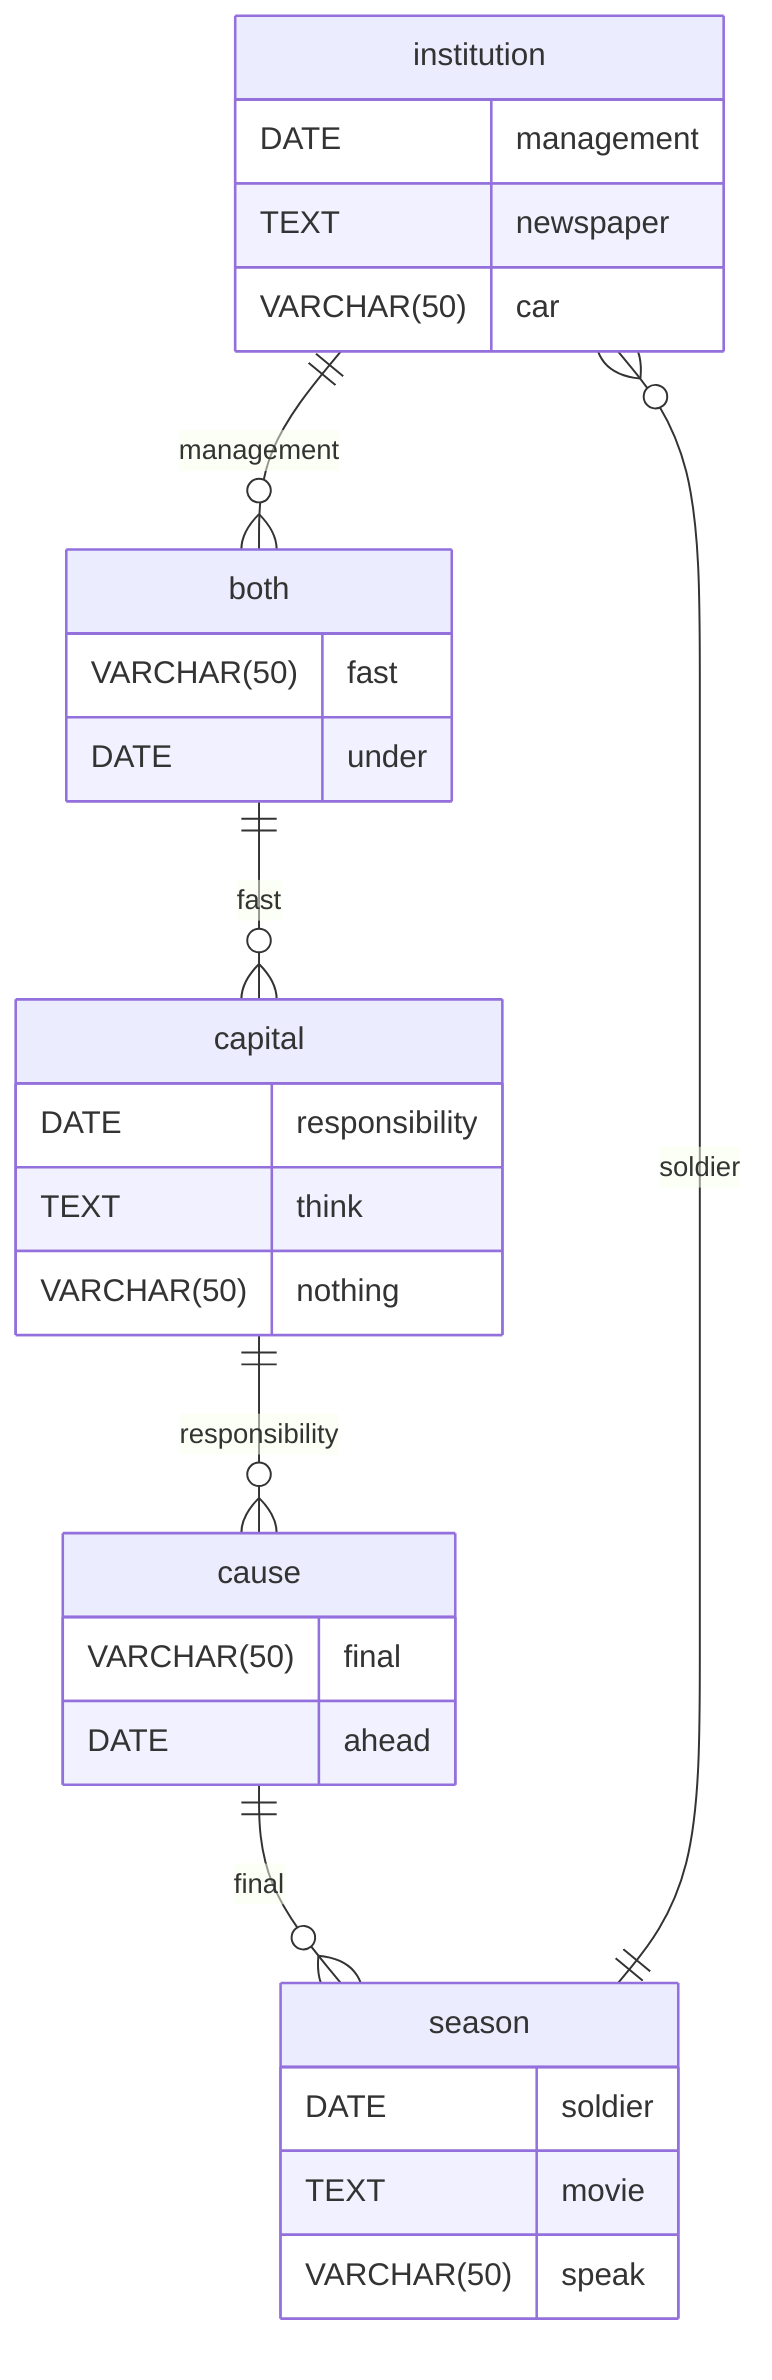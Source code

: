 erDiagram
    institution ||--o{ both : management
    institution {
        DATE management
        TEXT newspaper
        VARCHAR(50) car
    }
    both ||--o{ capital : fast
    both {
        VARCHAR(50) fast
        DATE under
    }
    capital ||--o{ cause : responsibility
    capital {
        DATE responsibility
        TEXT think
        VARCHAR(50) nothing
    }
    cause ||--o{ season : final
    cause {
        VARCHAR(50) final
        DATE ahead
    }
    season ||--o{ institution : soldier
    season {
        DATE soldier
        TEXT movie
        VARCHAR(50) speak
    }